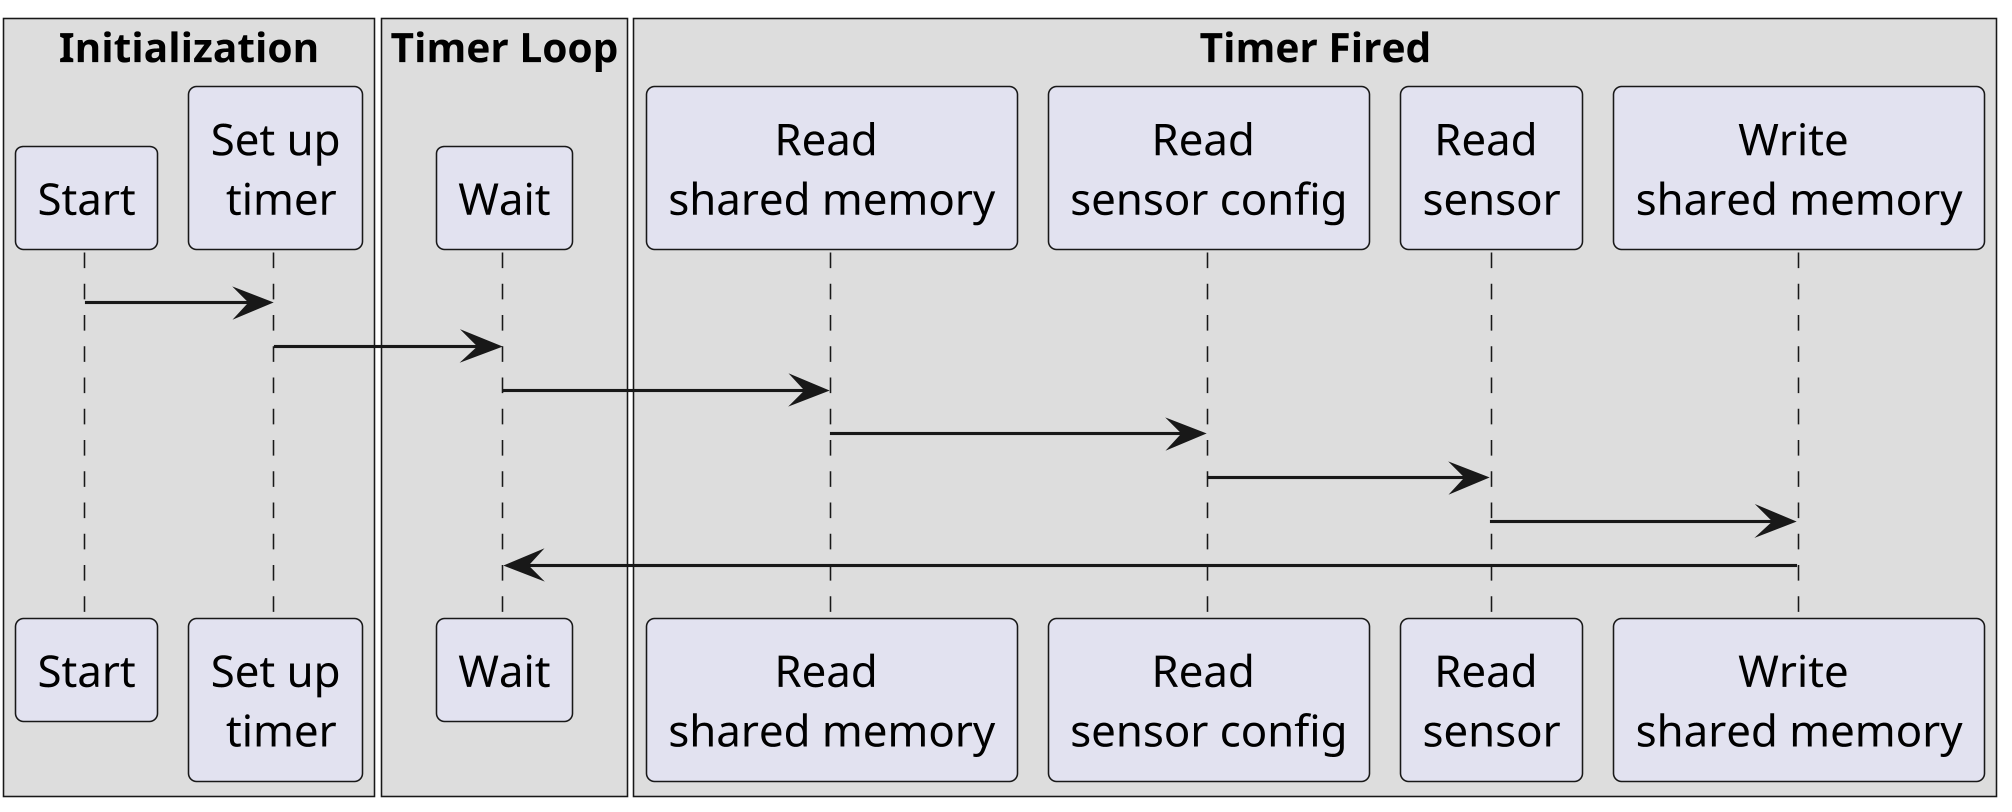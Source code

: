 @startuml
skinparam dpi 300
box Initialization
participant "Start" as start
participant "Set up\n timer" as set_up
end box
box Timer Loop
participant "Wait" as wait
end box
box Timer Fired
participant "Read \nshared memory" as r_mem
participant "Read \nsensor config" as s_config
participant "Read \nsensor" as s_read
participant "Write \nshared memory" as w_mem
end box


start -> set_up
set_up -> wait
wait -> r_mem
r_mem -> s_config
s_config -> s_read
s_read -> w_mem
w_mem -> wait
@enduml